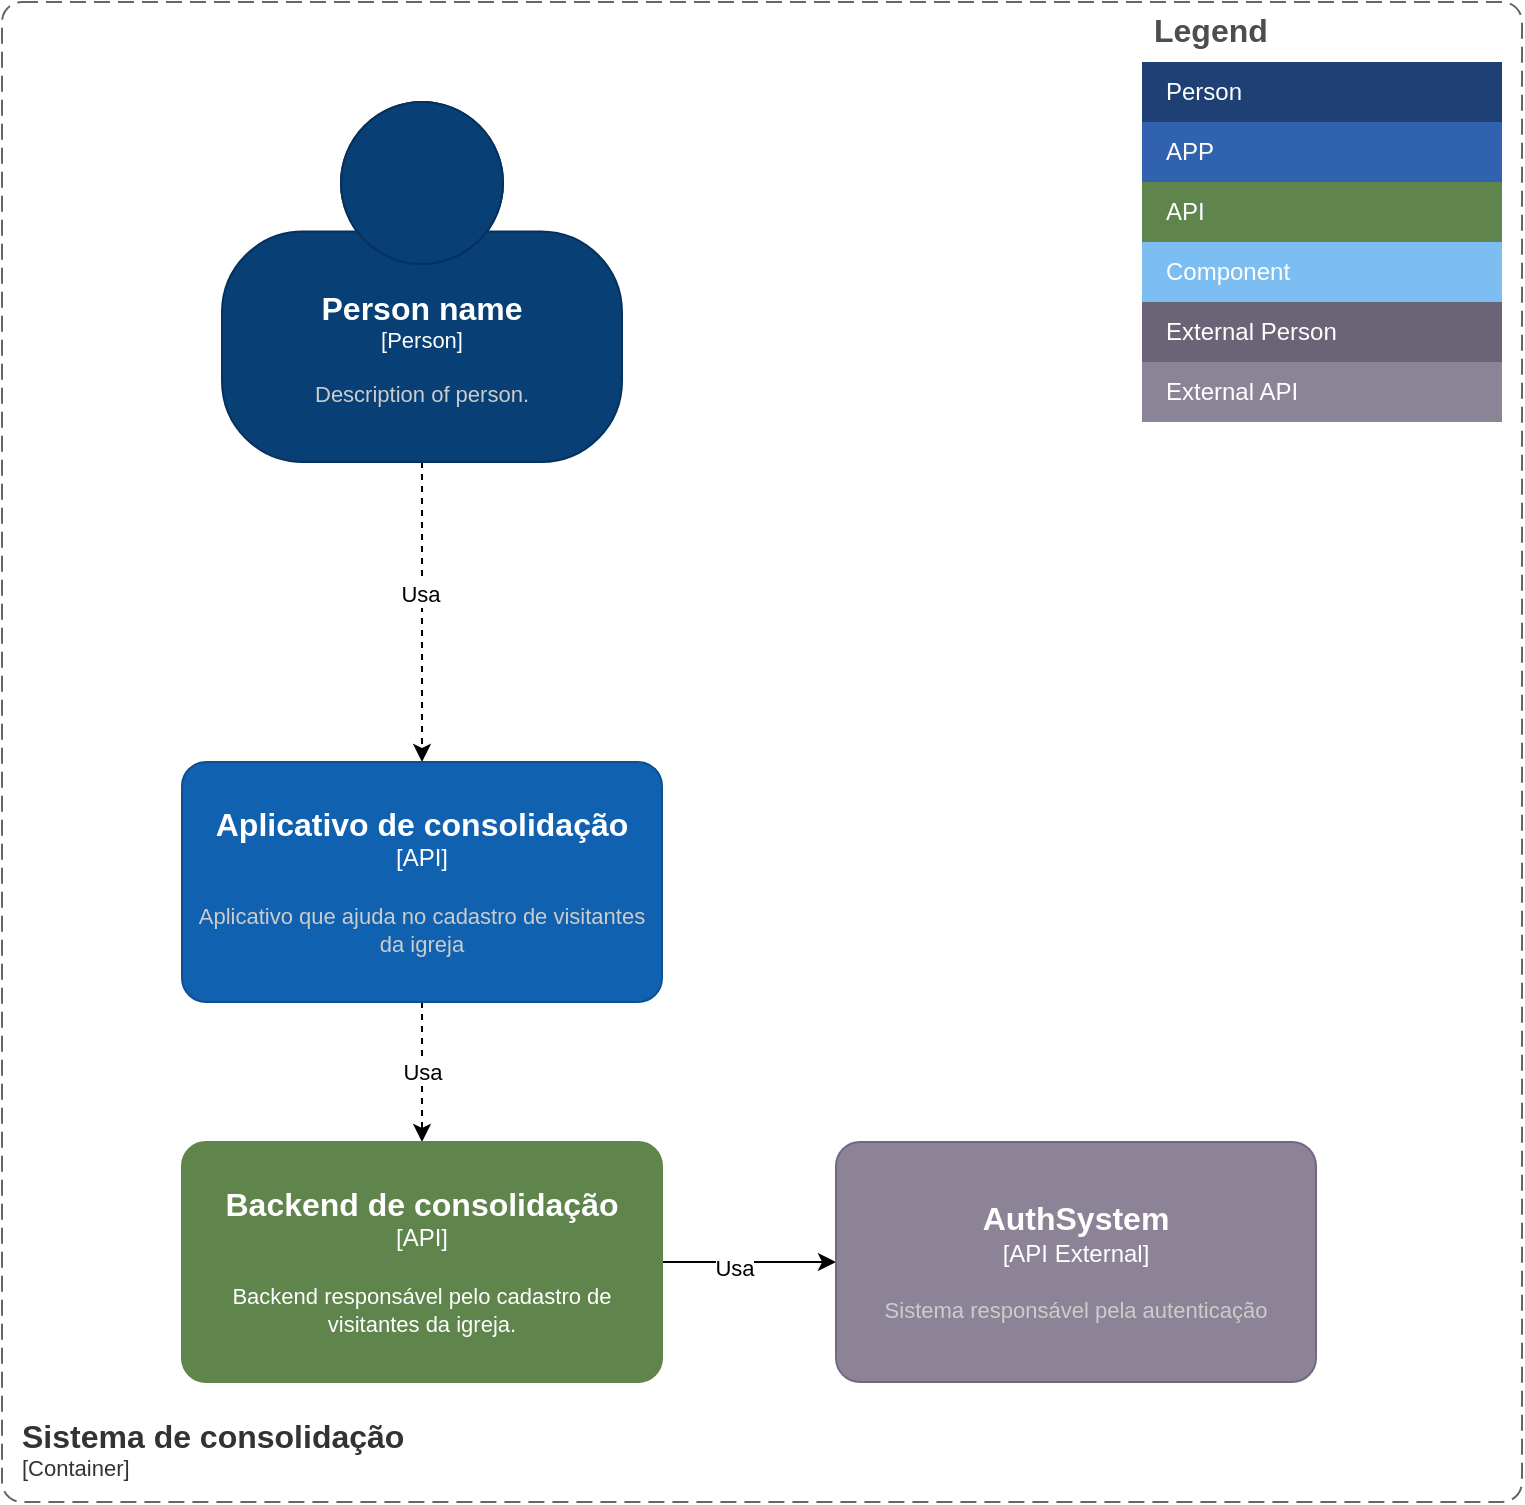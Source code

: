 <mxfile version="22.0.4" type="github">
  <diagram name="Página-1" id="GgNMkUaxckjUXU5M4LVx">
    <mxGraphModel dx="2440" dy="892" grid="1" gridSize="10" guides="1" tooltips="1" connect="1" arrows="1" fold="1" page="1" pageScale="1" pageWidth="827" pageHeight="1169" math="0" shadow="0">
      <root>
        <mxCell id="0" />
        <mxCell id="1" parent="0" />
        <mxCell id="wKoMKEHnTIpEfY3z--LW-31" style="edgeStyle=orthogonalEdgeStyle;rounded=0;orthogonalLoop=1;jettySize=auto;html=1;dashed=1;" edge="1" parent="1" source="wKoMKEHnTIpEfY3z--LW-1" target="wKoMKEHnTIpEfY3z--LW-15">
          <mxGeometry relative="1" as="geometry" />
        </mxCell>
        <mxCell id="wKoMKEHnTIpEfY3z--LW-32" value="Usa&lt;br&gt;" style="edgeLabel;html=1;align=center;verticalAlign=middle;resizable=0;points=[];" vertex="1" connectable="0" parent="wKoMKEHnTIpEfY3z--LW-31">
          <mxGeometry x="-0.12" y="-1" relative="1" as="geometry">
            <mxPoint as="offset" />
          </mxGeometry>
        </mxCell>
        <object placeholders="1" c4Name="Person name" c4Type="Person" c4Description="Description of person." label="&lt;font style=&quot;font-size: 16px&quot;&gt;&lt;b&gt;%c4Name%&lt;/b&gt;&lt;/font&gt;&lt;div&gt;[%c4Type%]&lt;/div&gt;&lt;br&gt;&lt;div&gt;&lt;font style=&quot;font-size: 11px&quot;&gt;&lt;font color=&quot;#cccccc&quot;&gt;%c4Description%&lt;/font&gt;&lt;/div&gt;" id="wKoMKEHnTIpEfY3z--LW-1">
          <mxCell style="html=1;fontSize=11;dashed=0;whiteSpace=wrap;fillColor=#083F75;strokeColor=#06315C;fontColor=#ffffff;shape=mxgraph.c4.person2;align=center;metaEdit=1;points=[[0.5,0,0],[1,0.5,0],[1,0.75,0],[0.75,1,0],[0.5,1,0],[0.25,1,0],[0,0.75,0],[0,0.5,0]];resizable=0;" vertex="1" parent="1">
            <mxGeometry x="150" y="60" width="200" height="180" as="geometry" />
          </mxCell>
        </object>
        <mxCell id="wKoMKEHnTIpEfY3z--LW-33" style="edgeStyle=orthogonalEdgeStyle;rounded=0;orthogonalLoop=1;jettySize=auto;html=1;dashed=1;" edge="1" parent="1" source="wKoMKEHnTIpEfY3z--LW-15" target="wKoMKEHnTIpEfY3z--LW-16">
          <mxGeometry relative="1" as="geometry" />
        </mxCell>
        <mxCell id="wKoMKEHnTIpEfY3z--LW-34" value="Usa" style="edgeLabel;html=1;align=center;verticalAlign=middle;resizable=0;points=[];" vertex="1" connectable="0" parent="wKoMKEHnTIpEfY3z--LW-33">
          <mxGeometry relative="1" as="geometry">
            <mxPoint as="offset" />
          </mxGeometry>
        </mxCell>
        <object placeholders="1" c4Name="Aplicativo de consolidação" c4Type="API" c4Description="Aplicativo que ajuda no cadastro de visitantes da igreja&#xa;" label="&lt;font style=&quot;font-size: 16px&quot;&gt;&lt;b&gt;%c4Name%&lt;/b&gt;&lt;/font&gt;&lt;div&gt;[%c4Type%]&lt;/div&gt;&lt;br&gt;&lt;div&gt;&lt;font style=&quot;font-size: 11px&quot;&gt;&lt;font color=&quot;#cccccc&quot;&gt;%c4Description%&lt;/font&gt;&lt;/div&gt;" id="wKoMKEHnTIpEfY3z--LW-15">
          <mxCell style="rounded=1;whiteSpace=wrap;html=1;labelBackgroundColor=none;fillColor=#1061B0;fontColor=#ffffff;align=center;arcSize=10;strokeColor=#0D5091;metaEdit=1;resizable=0;points=[[0.25,0,0],[0.5,0,0],[0.75,0,0],[1,0.25,0],[1,0.5,0],[1,0.75,0],[0.75,1,0],[0.5,1,0],[0.25,1,0],[0,0.75,0],[0,0.5,0],[0,0.25,0]];" vertex="1" parent="1">
            <mxGeometry x="130" y="390" width="240" height="120" as="geometry" />
          </mxCell>
        </object>
        <mxCell id="wKoMKEHnTIpEfY3z--LW-37" style="edgeStyle=orthogonalEdgeStyle;rounded=0;orthogonalLoop=1;jettySize=auto;html=1;" edge="1" parent="1" source="wKoMKEHnTIpEfY3z--LW-16" target="wKoMKEHnTIpEfY3z--LW-17">
          <mxGeometry relative="1" as="geometry" />
        </mxCell>
        <mxCell id="wKoMKEHnTIpEfY3z--LW-38" value="Usa" style="edgeLabel;html=1;align=center;verticalAlign=middle;resizable=0;points=[];" vertex="1" connectable="0" parent="wKoMKEHnTIpEfY3z--LW-37">
          <mxGeometry x="-0.172" y="-3" relative="1" as="geometry">
            <mxPoint as="offset" />
          </mxGeometry>
        </mxCell>
        <object placeholders="1" c4Name="Backend de consolidação" c4Type="API" c4Description="Backend responsável pelo cadastro de visitantes da igreja." label="&lt;font style=&quot;font-size: 16px&quot;&gt;&lt;b&gt;%c4Name%&lt;/b&gt;&lt;/font&gt;&lt;div&gt;[%c4Type%]&lt;/div&gt;&lt;br&gt;&lt;div&gt;&lt;font style=&quot;font-size: 11px&quot;&gt;&lt;font&gt;%c4Description%&lt;/font&gt;&lt;/font&gt;&lt;/div&gt;" id="wKoMKEHnTIpEfY3z--LW-16">
          <mxCell style="rounded=1;whiteSpace=wrap;html=1;labelBackgroundColor=none;fillColor=#60854C;align=center;arcSize=10;strokeColor=#60854C;metaEdit=1;resizable=0;points=[[0.25,0,0],[0.5,0,0],[0.75,0,0],[1,0.25,0],[1,0.5,0],[1,0.75,0],[0.75,1,0],[0.5,1,0],[0.25,1,0],[0,0.75,0],[0,0.5,0],[0,0.25,0]];fontColor=#ffffff;" vertex="1" parent="1">
            <mxGeometry x="130" y="580" width="240" height="120" as="geometry" />
          </mxCell>
        </object>
        <object placeholders="1" c4Name="AuthSystem" c4Type="API External" c4Description="Sistema responsável pela autenticação" label="&lt;font style=&quot;font-size: 16px&quot;&gt;&lt;b&gt;%c4Name%&lt;/b&gt;&lt;/font&gt;&lt;div&gt;[%c4Type%]&lt;/div&gt;&lt;br&gt;&lt;div&gt;&lt;font style=&quot;font-size: 11px&quot;&gt;&lt;font color=&quot;#cccccc&quot;&gt;%c4Description%&lt;/font&gt;&lt;/div&gt;" id="wKoMKEHnTIpEfY3z--LW-17">
          <mxCell style="rounded=1;whiteSpace=wrap;html=1;labelBackgroundColor=none;fillColor=#8C8496;fontColor=#ffffff;align=center;arcSize=10;strokeColor=#736782;metaEdit=1;resizable=0;points=[[0.25,0,0],[0.5,0,0],[0.75,0,0],[1,0.25,0],[1,0.5,0],[1,0.75,0],[0.75,1,0],[0.5,1,0],[0.25,1,0],[0,0.75,0],[0,0.5,0],[0,0.25,0]];" vertex="1" parent="1">
            <mxGeometry x="457" y="580" width="240" height="120" as="geometry" />
          </mxCell>
        </object>
        <mxCell id="wKoMKEHnTIpEfY3z--LW-2" value="Legend" style="shape=table;startSize=30;container=1;collapsible=0;childLayout=tableLayout;fontSize=16;align=left;verticalAlign=top;fillColor=none;strokeColor=none;fontColor=#4D4D4D;fontStyle=1;spacingLeft=6;spacing=0;resizable=0;" vertex="1" parent="1">
          <mxGeometry x="610" y="10" width="180" height="210" as="geometry" />
        </mxCell>
        <mxCell id="wKoMKEHnTIpEfY3z--LW-3" value="" style="shape=tableRow;horizontal=0;startSize=0;swimlaneHead=0;swimlaneBody=0;strokeColor=inherit;top=0;left=0;bottom=0;right=0;collapsible=0;dropTarget=0;fillColor=none;points=[[0,0.5],[1,0.5]];portConstraint=eastwest;fontSize=12;" vertex="1" parent="wKoMKEHnTIpEfY3z--LW-2">
          <mxGeometry y="30" width="180" height="30" as="geometry" />
        </mxCell>
        <mxCell id="wKoMKEHnTIpEfY3z--LW-4" value="Person" style="shape=partialRectangle;html=1;whiteSpace=wrap;connectable=0;strokeColor=inherit;overflow=hidden;fillColor=#1E4074;top=0;left=0;bottom=0;right=0;pointerEvents=1;fontSize=12;align=left;fontColor=#FFFFFF;gradientColor=none;spacingLeft=10;spacingRight=4;" vertex="1" parent="wKoMKEHnTIpEfY3z--LW-3">
          <mxGeometry width="180" height="30" as="geometry">
            <mxRectangle width="180" height="30" as="alternateBounds" />
          </mxGeometry>
        </mxCell>
        <mxCell id="wKoMKEHnTIpEfY3z--LW-5" value="" style="shape=tableRow;horizontal=0;startSize=0;swimlaneHead=0;swimlaneBody=0;strokeColor=inherit;top=0;left=0;bottom=0;right=0;collapsible=0;dropTarget=0;fillColor=none;points=[[0,0.5],[1,0.5]];portConstraint=eastwest;fontSize=12;" vertex="1" parent="wKoMKEHnTIpEfY3z--LW-2">
          <mxGeometry y="60" width="180" height="30" as="geometry" />
        </mxCell>
        <mxCell id="wKoMKEHnTIpEfY3z--LW-6" value="APP&lt;br&gt;" style="shape=partialRectangle;html=1;whiteSpace=wrap;connectable=0;strokeColor=inherit;overflow=hidden;fillColor=#3162AF;top=0;left=0;bottom=0;right=0;pointerEvents=1;fontSize=12;align=left;fontColor=#FFFFFF;gradientColor=none;spacingLeft=10;spacingRight=4;" vertex="1" parent="wKoMKEHnTIpEfY3z--LW-5">
          <mxGeometry width="180" height="30" as="geometry">
            <mxRectangle width="180" height="30" as="alternateBounds" />
          </mxGeometry>
        </mxCell>
        <mxCell id="wKoMKEHnTIpEfY3z--LW-7" value="" style="shape=tableRow;horizontal=0;startSize=0;swimlaneHead=0;swimlaneBody=0;strokeColor=inherit;top=0;left=0;bottom=0;right=0;collapsible=0;dropTarget=0;fillColor=none;points=[[0,0.5],[1,0.5]];portConstraint=eastwest;fontSize=12;" vertex="1" parent="wKoMKEHnTIpEfY3z--LW-2">
          <mxGeometry y="90" width="180" height="30" as="geometry" />
        </mxCell>
        <mxCell id="wKoMKEHnTIpEfY3z--LW-8" value="API" style="shape=partialRectangle;html=1;whiteSpace=wrap;connectable=0;strokeColor=inherit;overflow=hidden;fillColor=#60854C;top=0;left=0;bottom=0;right=0;pointerEvents=1;fontSize=12;align=left;fontColor=#FFFFFF;gradientColor=none;spacingLeft=10;spacingRight=4;" vertex="1" parent="wKoMKEHnTIpEfY3z--LW-7">
          <mxGeometry width="180" height="30" as="geometry">
            <mxRectangle width="180" height="30" as="alternateBounds" />
          </mxGeometry>
        </mxCell>
        <mxCell id="wKoMKEHnTIpEfY3z--LW-9" value="" style="shape=tableRow;horizontal=0;startSize=0;swimlaneHead=0;swimlaneBody=0;strokeColor=inherit;top=0;left=0;bottom=0;right=0;collapsible=0;dropTarget=0;fillColor=none;points=[[0,0.5],[1,0.5]];portConstraint=eastwest;fontSize=12;" vertex="1" parent="wKoMKEHnTIpEfY3z--LW-2">
          <mxGeometry y="120" width="180" height="30" as="geometry" />
        </mxCell>
        <mxCell id="wKoMKEHnTIpEfY3z--LW-10" value="Component" style="shape=partialRectangle;html=1;whiteSpace=wrap;connectable=0;strokeColor=inherit;overflow=hidden;fillColor=#7dbef2;top=0;left=0;bottom=0;right=0;pointerEvents=1;fontSize=12;align=left;fontColor=#FFFFFF;gradientColor=none;spacingLeft=10;spacingRight=4;" vertex="1" parent="wKoMKEHnTIpEfY3z--LW-9">
          <mxGeometry width="180" height="30" as="geometry">
            <mxRectangle width="180" height="30" as="alternateBounds" />
          </mxGeometry>
        </mxCell>
        <mxCell id="wKoMKEHnTIpEfY3z--LW-11" value="" style="shape=tableRow;horizontal=0;startSize=0;swimlaneHead=0;swimlaneBody=0;strokeColor=inherit;top=0;left=0;bottom=0;right=0;collapsible=0;dropTarget=0;fillColor=none;points=[[0,0.5],[1,0.5]];portConstraint=eastwest;fontSize=12;" vertex="1" parent="wKoMKEHnTIpEfY3z--LW-2">
          <mxGeometry y="150" width="180" height="30" as="geometry" />
        </mxCell>
        <mxCell id="wKoMKEHnTIpEfY3z--LW-12" value="External Person" style="shape=partialRectangle;html=1;whiteSpace=wrap;connectable=0;strokeColor=inherit;overflow=hidden;fillColor=#6b6477;top=0;left=0;bottom=0;right=0;pointerEvents=1;fontSize=12;align=left;fontColor=#FFFFFF;gradientColor=none;spacingLeft=10;spacingRight=4;" vertex="1" parent="wKoMKEHnTIpEfY3z--LW-11">
          <mxGeometry width="180" height="30" as="geometry">
            <mxRectangle width="180" height="30" as="alternateBounds" />
          </mxGeometry>
        </mxCell>
        <mxCell id="wKoMKEHnTIpEfY3z--LW-13" value="" style="shape=tableRow;horizontal=0;startSize=0;swimlaneHead=0;swimlaneBody=0;strokeColor=inherit;top=0;left=0;bottom=0;right=0;collapsible=0;dropTarget=0;fillColor=none;points=[[0,0.5],[1,0.5]];portConstraint=eastwest;fontSize=12;" vertex="1" parent="wKoMKEHnTIpEfY3z--LW-2">
          <mxGeometry y="180" width="180" height="30" as="geometry" />
        </mxCell>
        <mxCell id="wKoMKEHnTIpEfY3z--LW-14" value="External API" style="shape=partialRectangle;html=1;whiteSpace=wrap;connectable=0;strokeColor=inherit;overflow=hidden;fillColor=#8b8496;top=0;left=0;bottom=0;right=0;pointerEvents=1;fontSize=12;align=left;fontColor=#FFFFFF;gradientColor=none;spacingLeft=10;spacingRight=4;" vertex="1" parent="wKoMKEHnTIpEfY3z--LW-13">
          <mxGeometry width="180" height="30" as="geometry">
            <mxRectangle width="180" height="30" as="alternateBounds" />
          </mxGeometry>
        </mxCell>
        <object placeholders="1" c4Name="Sistema de consolidação&#xa;" c4Type="ContainerScopeBoundary" c4Application="Container" label="&lt;font style=&quot;font-size: 16px&quot;&gt;&lt;b&gt;&lt;div style=&quot;text-align: left&quot;&gt;%c4Name%&lt;/div&gt;&lt;/b&gt;&lt;/font&gt;&lt;div style=&quot;text-align: left&quot;&gt;[%c4Application%]&lt;/div&gt;" id="wKoMKEHnTIpEfY3z--LW-39">
          <mxCell style="rounded=1;fontSize=11;whiteSpace=wrap;html=1;dashed=1;arcSize=20;fillColor=none;strokeColor=#666666;fontColor=#333333;labelBackgroundColor=none;align=left;verticalAlign=bottom;labelBorderColor=none;spacingTop=0;spacing=10;dashPattern=8 4;metaEdit=1;rotatable=0;perimeter=rectanglePerimeter;noLabel=0;labelPadding=0;allowArrows=0;connectable=0;expand=0;recursiveResize=0;editable=1;pointerEvents=0;absoluteArcSize=1;points=[[0.25,0,0],[0.5,0,0],[0.75,0,0],[1,0.25,0],[1,0.5,0],[1,0.75,0],[0.75,1,0],[0.5,1,0],[0.25,1,0],[0,0.75,0],[0,0.5,0],[0,0.25,0]];" vertex="1" parent="1">
            <mxGeometry x="40" y="10" width="760" height="750" as="geometry" />
          </mxCell>
        </object>
      </root>
    </mxGraphModel>
  </diagram>
</mxfile>
